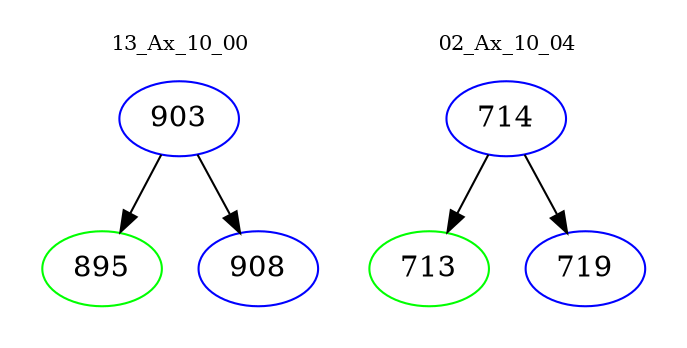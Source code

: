 digraph{
subgraph cluster_0 {
color = white
label = "13_Ax_10_00";
fontsize=10;
T0_903 [label="903", color="blue"]
T0_903 -> T0_895 [color="black"]
T0_895 [label="895", color="green"]
T0_903 -> T0_908 [color="black"]
T0_908 [label="908", color="blue"]
}
subgraph cluster_1 {
color = white
label = "02_Ax_10_04";
fontsize=10;
T1_714 [label="714", color="blue"]
T1_714 -> T1_713 [color="black"]
T1_713 [label="713", color="green"]
T1_714 -> T1_719 [color="black"]
T1_719 [label="719", color="blue"]
}
}
